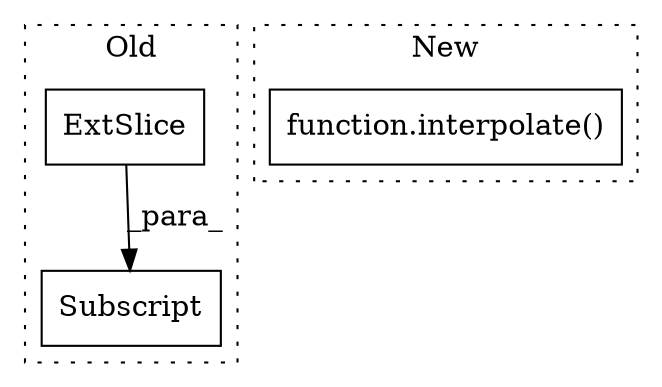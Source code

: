 digraph G {
subgraph cluster0 {
1 [label="Subscript" a="63" s="2250,0" l="57,0" shape="box"];
3 [label="ExtSlice" a="85" s="2250" l="3" shape="box"];
label = "Old";
style="dotted";
}
subgraph cluster1 {
2 [label="function.interpolate()" a="75" s="3081,3109" l="12,1" shape="box"];
label = "New";
style="dotted";
}
3 -> 1 [label="_para_"];
}